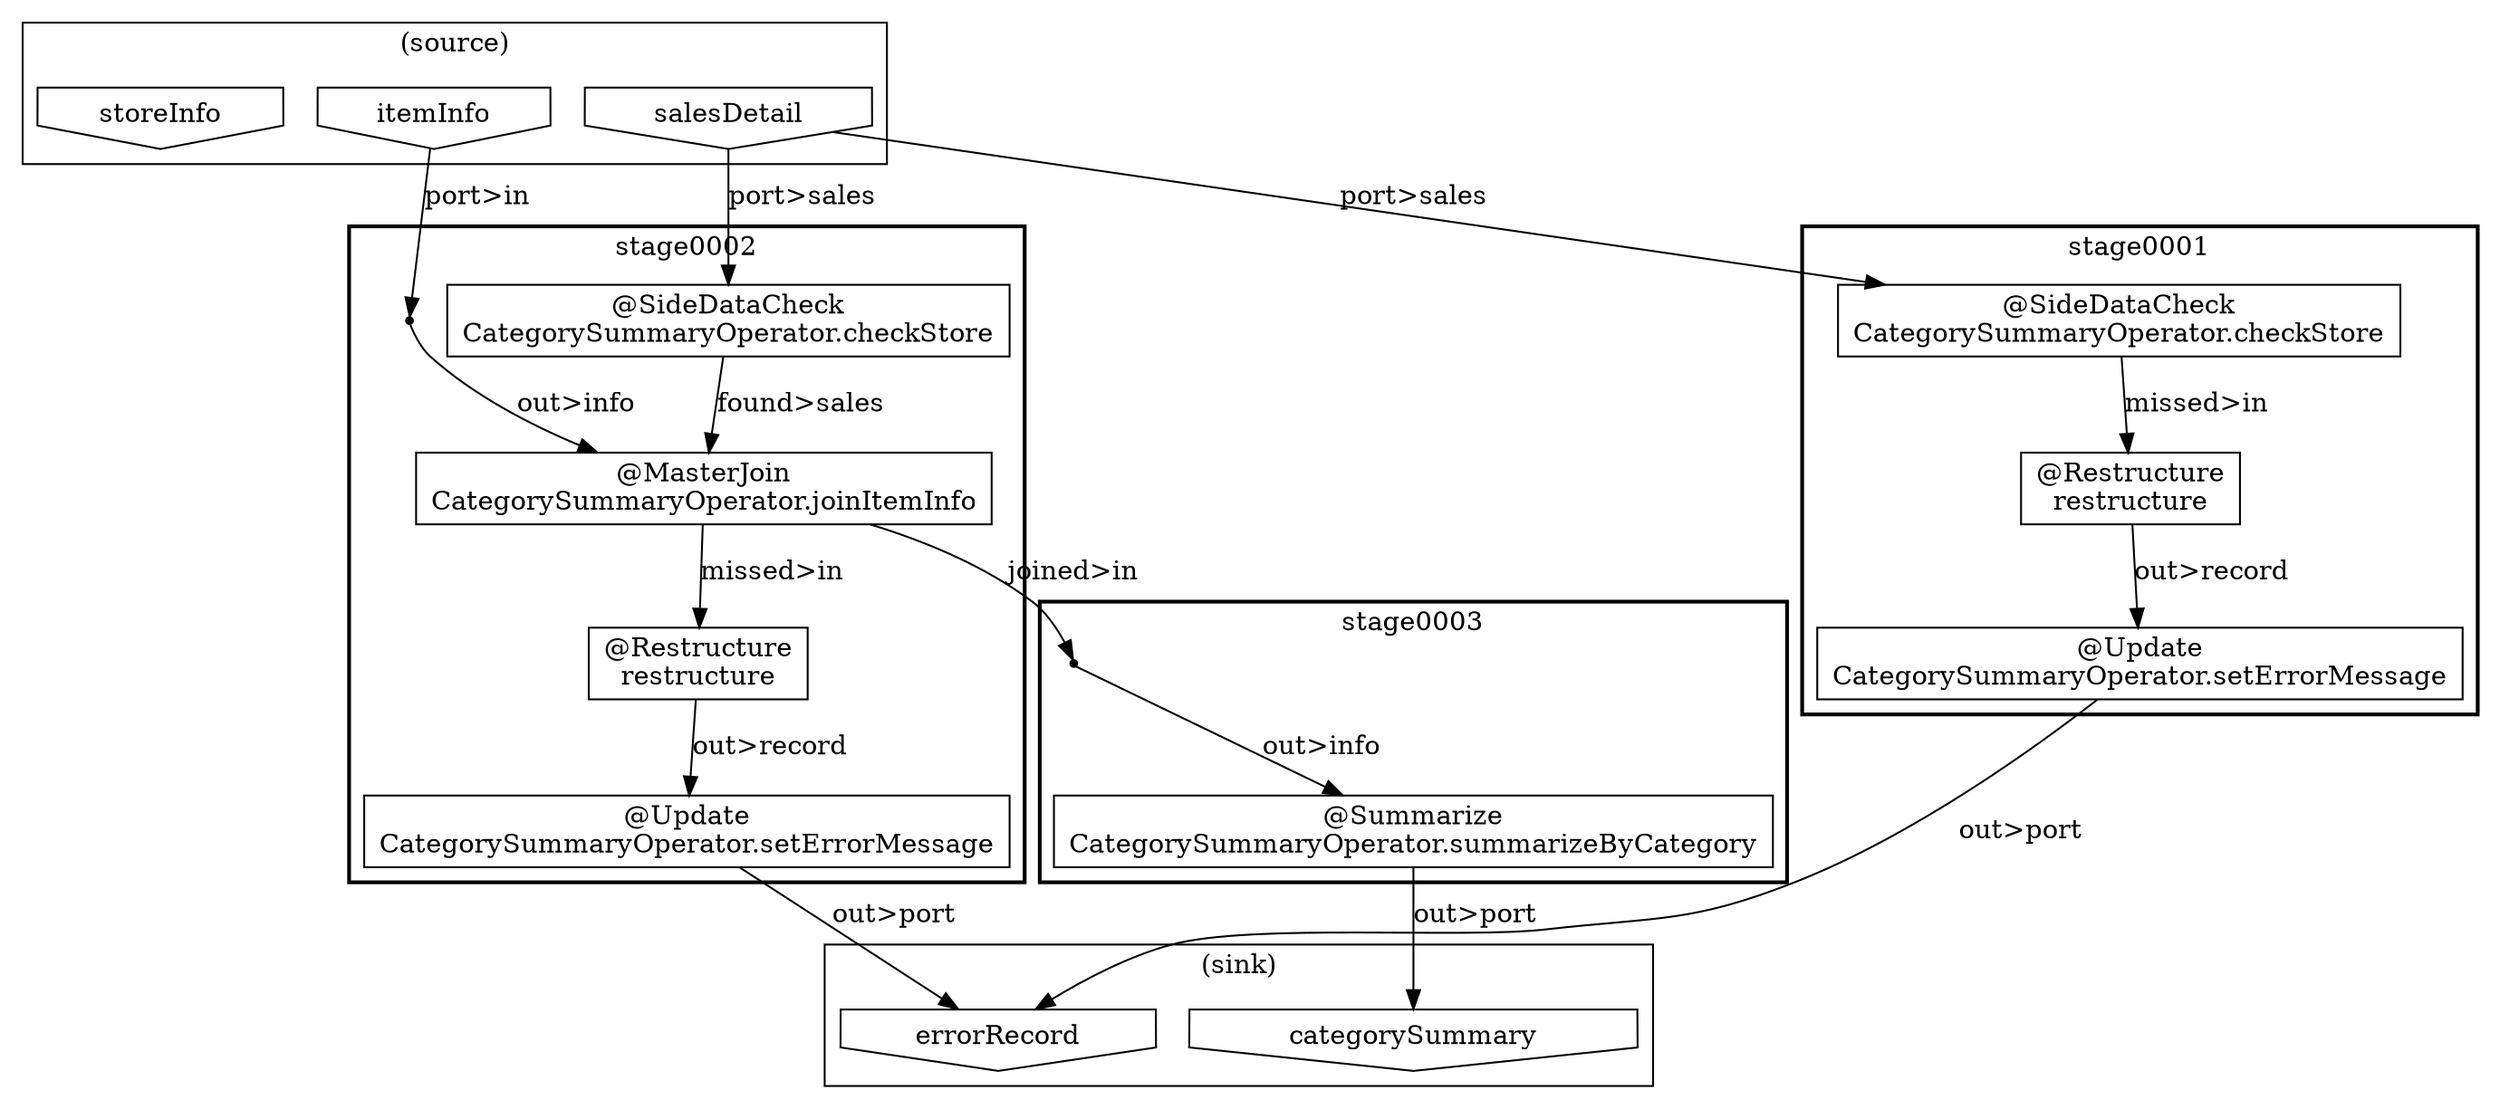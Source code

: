 digraph {
    subgraph "cluster_33288473-2fbb-4f12-9523-6654a1f8cd5c" {
        label = "(sink)";
        "157d4249-f1c0-442e-9ff8-7e282855b524" [shape=invhouse, label="categorySummary"];
        "8936ce57-8ddd-4ee5-b034-001e5a71c580" [shape=invhouse, label="errorRecord"];
    }
    subgraph "cluster_ee128b3e-fc4d-4795-8614-2f628f3b8ce6" {
        label = "stage0002";
        style = bold;
        "4e173921-ccd2-43e6-9476-56fd2572a1ba" [shape=box, label="@Update\nCategorySummaryOperator.setErrorMessage"];
        "34d73c83-9cca-450e-aa45-b297a6d17857" [shape=box, label="@MasterJoin\nCategorySummaryOperator.joinItemInfo"];
        "ecece72a-11e4-4e98-a569-8e302cb33c04" [shape=box, label="@Restructure\nrestructure"];
        "bf97e92d-903c-4131-b088-a9f379003a40" [shape=box, label="@SideDataCheck\nCategorySummaryOperator.checkStore"];
        "5f730de0-3204-4177-a206-911ca24e891c" [shape=point];
    }
    subgraph "cluster_11efd5ce-00f6-428e-949f-8549c8865be0" {
        label = "stage0003";
        style = bold;
        "23f26143-646e-491b-9190-db43a78f9638" [shape=box, label="@Summarize\nCategorySummaryOperator.summarizeByCategory"];
        "efe8893a-a6c4-4bc4-9e2e-fc18f172f074" [shape=point];
    }
    subgraph "cluster_f912d132-df62-4fd3-834b-9f3e903509d5" {
        label = "(source)";
        "1830e4c5-6ef8-4a9e-b364-545c96ff47e9" [shape=invhouse, label="salesDetail"];
        "51ec08b3-b877-4420-a9d3-cf02a0bb3735" [shape=invhouse, label="itemInfo"];
        "3c1959b3-7a88-4da5-ab96-59038cdb0b2d" [shape=invhouse, label="storeInfo"];
    }
    subgraph "cluster_0acb1fd7-64ba-443c-9d91-56aed9d96784" {
        label = "stage0001";
        style = bold;
        "2e0c1e54-412a-4f5e-990a-5b3680846009" [shape=box, label="@Update\nCategorySummaryOperator.setErrorMessage"];
        "1f199ed2-5a5d-425b-8e5a-697737cc212f" [shape=box, label="@Restructure\nrestructure"];
        "c4b7427d-7145-4346-b2b6-d8fa237577f6" [shape=box, label="@SideDataCheck\nCategorySummaryOperator.checkStore"];
    }
    "34d73c83-9cca-450e-aa45-b297a6d17857" -> "efe8893a-a6c4-4bc4-9e2e-fc18f172f074" [label="joined>in"];
    "4e173921-ccd2-43e6-9476-56fd2572a1ba" -> "8936ce57-8ddd-4ee5-b034-001e5a71c580" [label="out>port"];
    "34d73c83-9cca-450e-aa45-b297a6d17857" -> "ecece72a-11e4-4e98-a569-8e302cb33c04" [label="missed>in"];
    "ecece72a-11e4-4e98-a569-8e302cb33c04" -> "4e173921-ccd2-43e6-9476-56fd2572a1ba" [label="out>record"];
    "bf97e92d-903c-4131-b088-a9f379003a40" -> "34d73c83-9cca-450e-aa45-b297a6d17857" [label="found>sales"];
    "5f730de0-3204-4177-a206-911ca24e891c" -> "34d73c83-9cca-450e-aa45-b297a6d17857" [label="out>info"];
    "23f26143-646e-491b-9190-db43a78f9638" -> "157d4249-f1c0-442e-9ff8-7e282855b524" [label="out>port"];
    "efe8893a-a6c4-4bc4-9e2e-fc18f172f074" -> "23f26143-646e-491b-9190-db43a78f9638" [label="out>info"];
    "1830e4c5-6ef8-4a9e-b364-545c96ff47e9" -> "c4b7427d-7145-4346-b2b6-d8fa237577f6" [label="port>sales"];
    "1830e4c5-6ef8-4a9e-b364-545c96ff47e9" -> "bf97e92d-903c-4131-b088-a9f379003a40" [label="port>sales"];
    "51ec08b3-b877-4420-a9d3-cf02a0bb3735" -> "5f730de0-3204-4177-a206-911ca24e891c" [label="port>in"];
    "2e0c1e54-412a-4f5e-990a-5b3680846009" -> "8936ce57-8ddd-4ee5-b034-001e5a71c580" [label="out>port"];
    "1f199ed2-5a5d-425b-8e5a-697737cc212f" -> "2e0c1e54-412a-4f5e-990a-5b3680846009" [label="out>record"];
    "c4b7427d-7145-4346-b2b6-d8fa237577f6" -> "1f199ed2-5a5d-425b-8e5a-697737cc212f" [label="missed>in"];
}
